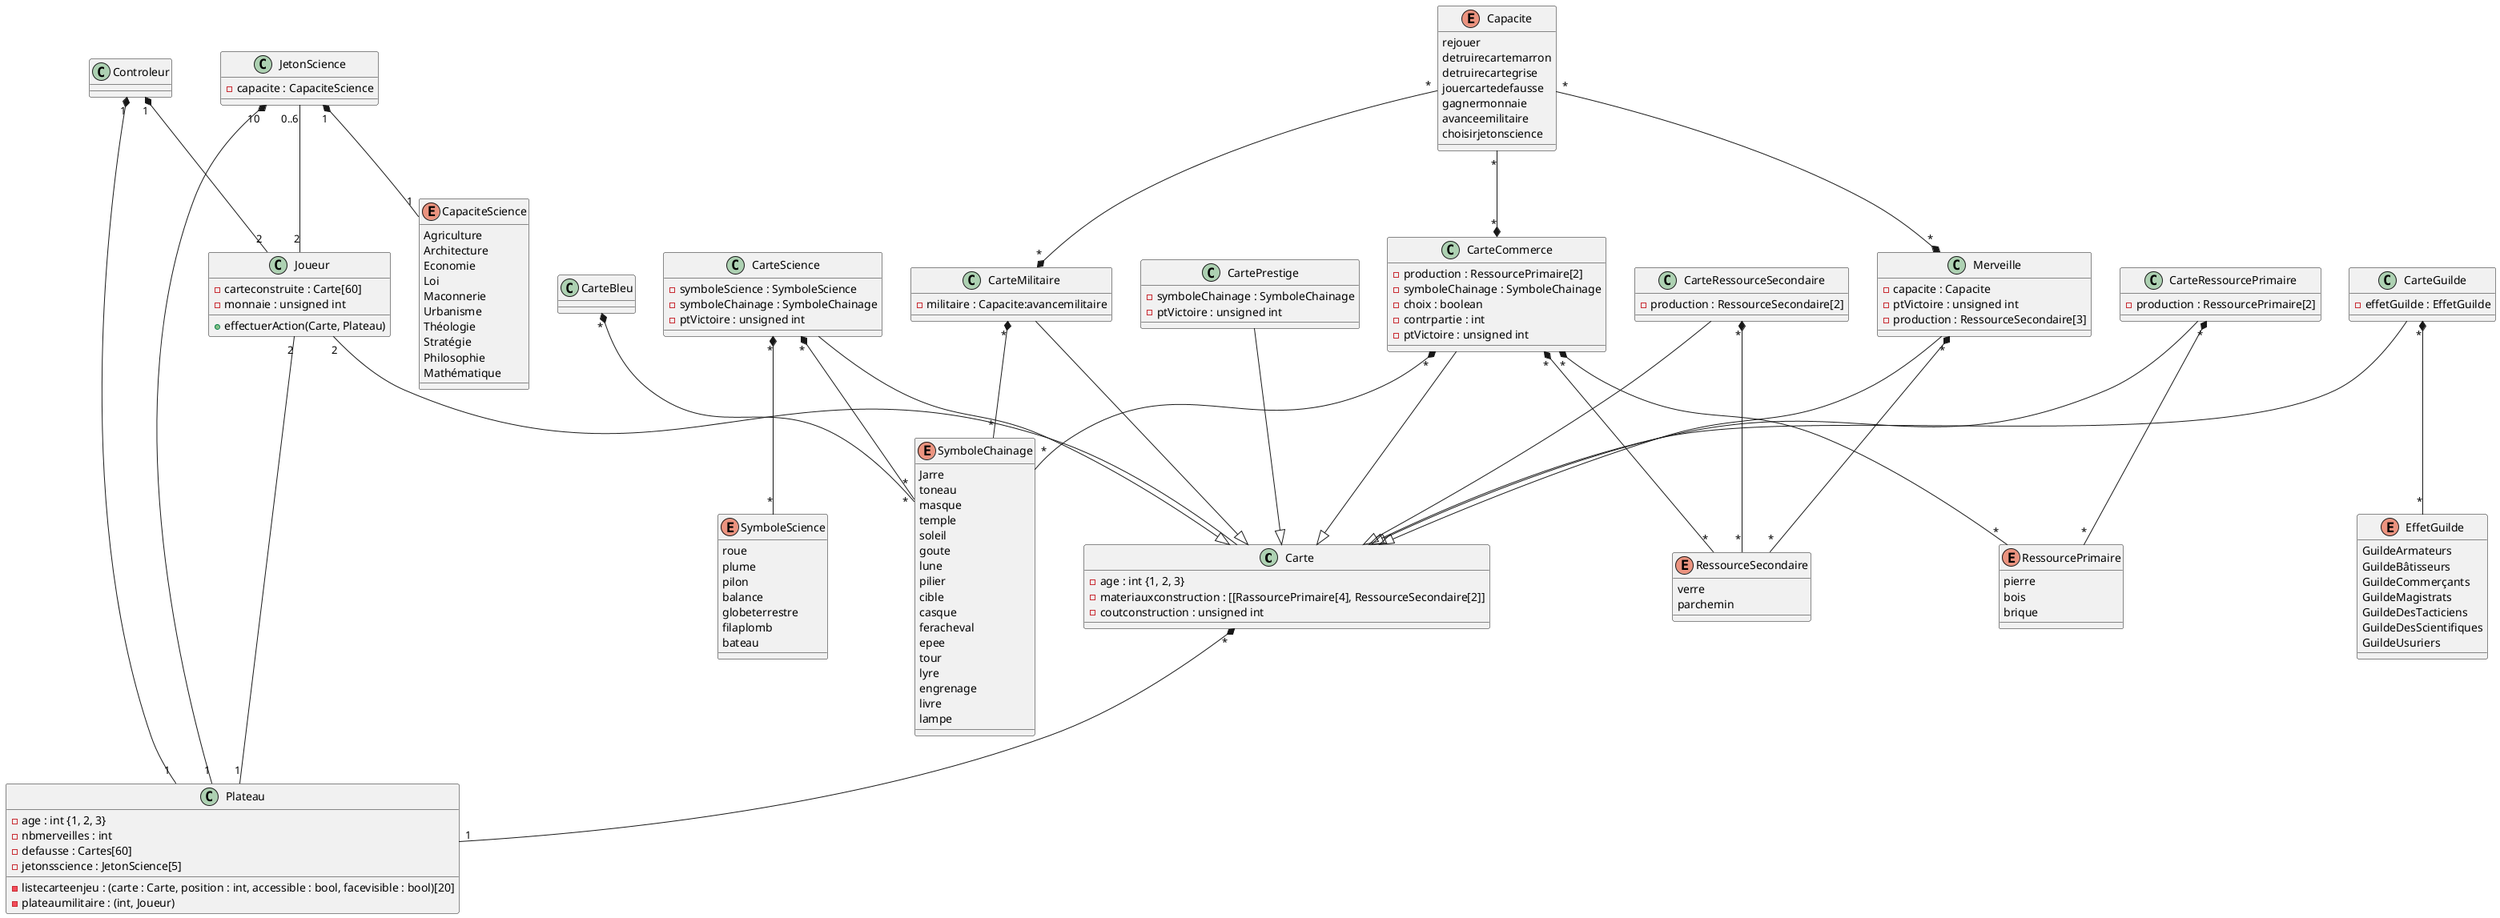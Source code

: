 @startuml Model 3


'les differentes cartes : 

'Cette classe rassemble les elements commun à chaques cartes 
class Carte{
    -age : int {1, 2, 3}
    -materiauxconstruction : [[RassourcePrimaire[4], RessourceSecondaire[2]]
    -coutconstruction : unsigned int
}
'Notes : J'ai compté pour les listes 4 et 2 en longueurs suffisent
'Age est une enumeration


'-----------------------------LES AUTRES CARTES--------------------'
'Hérite tous de la classe carte carte

'Une Merveille est techniquement une carte
class Merveille{
    -capacite : Capacite
    -ptVictoire : unsigned int
    -production : RessourceSecondaire[3]
}
'Les Merveille Grand Phare et Piree peuvent produire une ressource

'Les autres types de cartes

'Cartes marrons 
class CarteRessourcePrimaire{
    -production : RessourcePrimaire[2]
}

'Cartes gris
class CarteRessourceSecondaire{
    -production : RessourceSecondaire[2]
}

'Cartes Jaunes
class CarteCommerce{
    -production : RessourcePrimaire[2]
    -symboleChainage : SymboleChainage
    -choix : boolean 
    -contrpartie : int 
    -ptVictoire : unsigned int
}
'Choix defini si la production doit etre choisi entre differentes ressources ou non
'Contrepartie defini si il faut "acheter" la ressource produite ou non, on notera 0 si ce n'est pas le cas

'Cartes Verts
class CarteScience{
    -symboleScience : SymboleScience
    -symboleChainage : SymboleChainage
    -ptVictoire : unsigned int
}
'SymboleScience est une enumerations des symboles Science disponible dans le jeu
'SymboleChainage est une enumerations des symboles Science disponible dans le jeu

'Cartes Rouges
class CarteMilitaire{
    -militaire : Capacite:avancemilitaire
}

'Cartes Bleu
class CartePrestige{
    -symboleChainage : SymboleChainage
    -ptVictoire : unsigned int
}

'Cartes Violets
class CarteGuilde{
    -effetGuilde : EffetGuilde
}
'EffetGuilde est un enumération defini après

CarteMilitaire --|> Carte
CarteCommerce --|> Carte
CarteScience --|> Carte
CartePrestige --|> Carte
CarteGuilde --|> Carte
CarteRessourcePrimaire --|> Carte
CarteRessourceSecondaire --|> Carte
Merveille --|> Carte


'-----------------------------------------ATTENTION !!!-----------------------------------------------------'
'Tout elements se déclanchant qu'une seul fois, à la création de la carte est considéré comme une capacitée 
'Il existe une enumération capacité, définie plus loin

'---------------------------------------ENUMERATIONS LIE AUX CARTES-----------------------------------------'



'Permet de ne pas payer une carte si elle comporte le meme symbole qu'une carte déja construite par le joueur
enum SymboleChainage{
    Jarre 
    toneau
    masque 
    temple 
    soleil 
    goute 
    lune 
    pilier 
    cible 
    casque 
    feracheval 
    epee 
    tour 
    lyre 
    engrenage 
    livre 
    lampe 
}

CarteBleu "*" *-- "*" SymboleChainage
CarteMilitaire "*" *-- "*" SymboleChainage
CarteScience "*" *-- "*" SymboleChainage
CarteCommerce "*" *-- "*" SymboleChainage

'Symbole se trouvant sur les cartes sciences, 
'2 symbole similaire entraine la prise d'une jeton science pour le joueur, 
'6 symbole different entraine une victoire scientifique
enum SymboleScience{
    roue 
    plume 
    pilon 
    balance 
    globeterrestre 
    filaplomb
    bateau 
}

CarteScience "*" *-- "*" SymboleScience

'Enumerations contenant les differents effets de Guilde (cartes violettes)
enum EffetGuilde{
    GuildeArmateurs
    GuildeBâtisseurs
    GuildeCommerçants
    GuildeMagistrats
    GuildeDesTacticiens
    GuildeDesScientifiques
    GuildeUsuriers
}
'Se referer à la fiche dans le docs pour les effets de chaques guides

CarteGuilde "*" *-- "*" EffetGuilde

'Les differentes capacité retrouvables sur certaines cartes, notement sur les cartes Merveille, militaire et de commerce
enum Capacite{
    rejouer
    detruirecartemarron
    detruirecartegrise
    jouercartedefausse
    gagnermonnaie
    avanceemilitaire
    choisirjetonscience
}
'Je pense que les noms sont suffisement explicites, mais n'hésitez pas à poser des question si ce n'est pas clair

Capacite "*"  --* "*" CarteCommerce
Capacite "*"  --* "*" CarteMilitaire
Capacite "*"  --* "*" Merveille


'Les Ressources sont utilisé par les joureurs pour construir des batiments
'Elles sont produites par certaines cartes
enum RessourcePrimaire{
    pierre
    bois
    brique
}

CarteRessourcePrimaire "*" *-- "*" RessourcePrimaire
CarteCommerce "*" *-- "*" RessourcePrimaire


enum RessourceSecondaire{
    verre
    parchemin
}

CarteRessourceSecondaire "*" *-- "*" RessourceSecondaire
CarteCommerce "*" *-- "*" RessourceSecondaire
Merveille "*" *-- "*" RessourceSecondaire



'-------------------------LES JETONS SCIENCES------------------------'
'Il sont au nombre de 10 avec des effets uniques

class JetonScience{
    -capacite : CapaciteScience
}
'CapaciteScience est une enumération des effets de chaques jetons, voir ci dessous

'Capacité déclanchées par les jetons sciences
enum CapaciteScience{
    Agriculture
    Architecture
    Economie
    Loi
    Maconnerie
    Urbanisme
    Théologie
    Stratégie
    Philosophie
    Mathématique
}
'Ce référer à la fiche pour les detailles de chaques capacitées
JetonScience "1" *-- "1" CapaciteScience



'-------------------------------GESTION DU PLATEAU DE JEU------------------------


'Cette classe decrit l'etat du plateau de jeu à chaque instant
class Joueur{
    -carteconstruite : Carte[60]
    -monnaie : unsigned int 

    +effectuerAction(Carte, Plateau)
}
'60 car 20*3 = 60 le nombre de carte max qu'un joueur vera dans sa partie
'La fonction Verifie que la carte est accessible sur le Plateau (probablement via une méthode implémenté dans Plateau),
'Et effetue l'Action choisit par le joueur

'Si l'action choisit est construir ou merveille, alors le fonction vérifira que la carte ou la merveille est construissable puis l'ajoutera aux carte construites
'Si l'action chosit est de défausser la carte, la carte sera ajouté à la défausse du Plateau, et le joueur gagnera de la monnaie, 
'Dans tout les cas, la carte sera suprimé des cartes accésibles du plateau

Joueur "2" -- Carte



class Plateau{
    -age : int {1, 2, 3}
    -listecarteenjeu : (carte : Carte, position : int, accessible : bool, facevisible : bool)[20]
    -plateaumilitaire : (int, Joueur)
    -nbmerveilles : int
    -defausse : Cartes[60]
    -jetonsscience : JetonScience[5]
}
'plateaumilitaire decrit l'avancé militaire d'un joueur vers le camps adverse, 
'nbmerveilles renseigne le nombre de merveilles déjà construites, pour rappel, on ne peut construire que 7 merveille dans une partie
Carte "*" *-- "1" Plateau
Joueur "2" -- "1" Plateau
JetonScience "0..6" --"2" Joueur
JetonScience "10" *-- "1" Plateau

class Controleur{
}
'Represente la classe de départ, classe sans attribut qui represente le code

Controleur "1" *-- "2" Joueur
Controleur "1" *-- "1" Plateau








@enduml